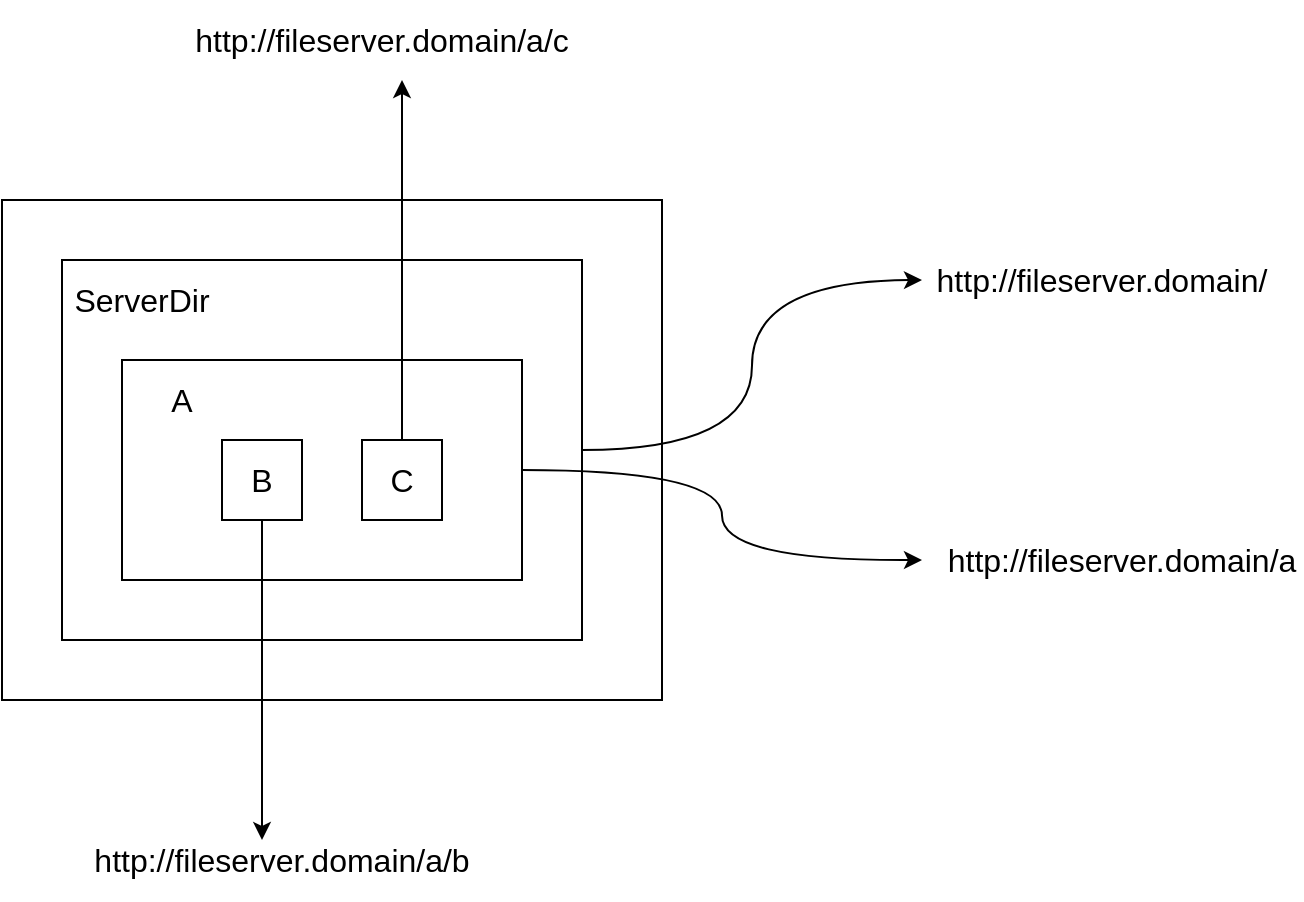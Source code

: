 <mxfile version="14.6.13" type="device"><diagram id="XPY7SAKOzDVFH7pVSzeA" name="第 1 页"><mxGraphModel dx="1106" dy="795" grid="1" gridSize="10" guides="1" tooltips="1" connect="1" arrows="1" fold="1" page="1" pageScale="1" pageWidth="2336" pageHeight="1654" math="0" shadow="0"><root><mxCell id="0"/><mxCell id="1" parent="0"/><mxCell id="RL7b_lXB_7OJYnJxqDVc-1" value="" style="rounded=0;whiteSpace=wrap;html=1;fontSize=16;" vertex="1" parent="1"><mxGeometry x="310" y="290" width="330" height="250" as="geometry"/></mxCell><mxCell id="RL7b_lXB_7OJYnJxqDVc-10" style="edgeStyle=orthogonalEdgeStyle;rounded=0;orthogonalLoop=1;jettySize=auto;html=1;fontSize=16;curved=1;" edge="1" parent="1" source="RL7b_lXB_7OJYnJxqDVc-3"><mxGeometry relative="1" as="geometry"><mxPoint x="770" y="330" as="targetPoint"/></mxGeometry></mxCell><mxCell id="RL7b_lXB_7OJYnJxqDVc-3" value="" style="rounded=0;whiteSpace=wrap;html=1;fontSize=16;" vertex="1" parent="1"><mxGeometry x="340" y="320" width="260" height="190" as="geometry"/></mxCell><mxCell id="RL7b_lXB_7OJYnJxqDVc-4" value="ServerDir" style="text;html=1;strokeColor=none;fillColor=none;align=center;verticalAlign=middle;whiteSpace=wrap;rounded=0;fontSize=16;" vertex="1" parent="1"><mxGeometry x="360" y="330" width="40" height="20" as="geometry"/></mxCell><mxCell id="RL7b_lXB_7OJYnJxqDVc-12" style="edgeStyle=orthogonalEdgeStyle;curved=1;rounded=0;orthogonalLoop=1;jettySize=auto;html=1;fontSize=16;" edge="1" parent="1" source="RL7b_lXB_7OJYnJxqDVc-5"><mxGeometry relative="1" as="geometry"><mxPoint x="770" y="470" as="targetPoint"/></mxGeometry></mxCell><mxCell id="RL7b_lXB_7OJYnJxqDVc-5" value="" style="rounded=0;whiteSpace=wrap;html=1;fontSize=16;" vertex="1" parent="1"><mxGeometry x="370" y="370" width="200" height="110" as="geometry"/></mxCell><mxCell id="RL7b_lXB_7OJYnJxqDVc-6" value="A" style="text;html=1;strokeColor=none;fillColor=none;align=center;verticalAlign=middle;whiteSpace=wrap;rounded=0;fontSize=16;" vertex="1" parent="1"><mxGeometry x="380" y="380" width="40" height="20" as="geometry"/></mxCell><mxCell id="RL7b_lXB_7OJYnJxqDVc-14" style="edgeStyle=orthogonalEdgeStyle;curved=1;rounded=0;orthogonalLoop=1;jettySize=auto;html=1;fontSize=16;" edge="1" parent="1" source="RL7b_lXB_7OJYnJxqDVc-7"><mxGeometry relative="1" as="geometry"><mxPoint x="440" y="610" as="targetPoint"/></mxGeometry></mxCell><mxCell id="RL7b_lXB_7OJYnJxqDVc-7" value="B" style="rounded=0;whiteSpace=wrap;html=1;fontSize=16;" vertex="1" parent="1"><mxGeometry x="420" y="410" width="40" height="40" as="geometry"/></mxCell><mxCell id="RL7b_lXB_7OJYnJxqDVc-16" style="edgeStyle=orthogonalEdgeStyle;curved=1;rounded=0;orthogonalLoop=1;jettySize=auto;html=1;fontSize=16;" edge="1" parent="1" source="RL7b_lXB_7OJYnJxqDVc-9"><mxGeometry relative="1" as="geometry"><mxPoint x="510" y="230" as="targetPoint"/></mxGeometry></mxCell><mxCell id="RL7b_lXB_7OJYnJxqDVc-9" value="C" style="rounded=0;whiteSpace=wrap;html=1;fontSize=16;" vertex="1" parent="1"><mxGeometry x="490" y="410" width="40" height="40" as="geometry"/></mxCell><mxCell id="RL7b_lXB_7OJYnJxqDVc-11" value="http://fileserver.domain/" style="text;html=1;strokeColor=none;fillColor=none;align=center;verticalAlign=middle;whiteSpace=wrap;rounded=0;fontSize=16;" vertex="1" parent="1"><mxGeometry x="770" y="310" width="180" height="40" as="geometry"/></mxCell><mxCell id="RL7b_lXB_7OJYnJxqDVc-13" value="http://fileserver.domain/a" style="text;html=1;strokeColor=none;fillColor=none;align=center;verticalAlign=middle;whiteSpace=wrap;rounded=0;fontSize=16;" vertex="1" parent="1"><mxGeometry x="780" y="450" width="180" height="40" as="geometry"/></mxCell><mxCell id="RL7b_lXB_7OJYnJxqDVc-15" value="http://fileserver.domain/a/b" style="text;html=1;strokeColor=none;fillColor=none;align=center;verticalAlign=middle;whiteSpace=wrap;rounded=0;fontSize=16;" vertex="1" parent="1"><mxGeometry x="360" y="600" width="180" height="40" as="geometry"/></mxCell><mxCell id="RL7b_lXB_7OJYnJxqDVc-17" value="http://fileserver.domain/a/c" style="text;html=1;strokeColor=none;fillColor=none;align=center;verticalAlign=middle;whiteSpace=wrap;rounded=0;fontSize=16;" vertex="1" parent="1"><mxGeometry x="410" y="190" width="180" height="40" as="geometry"/></mxCell></root></mxGraphModel></diagram></mxfile>